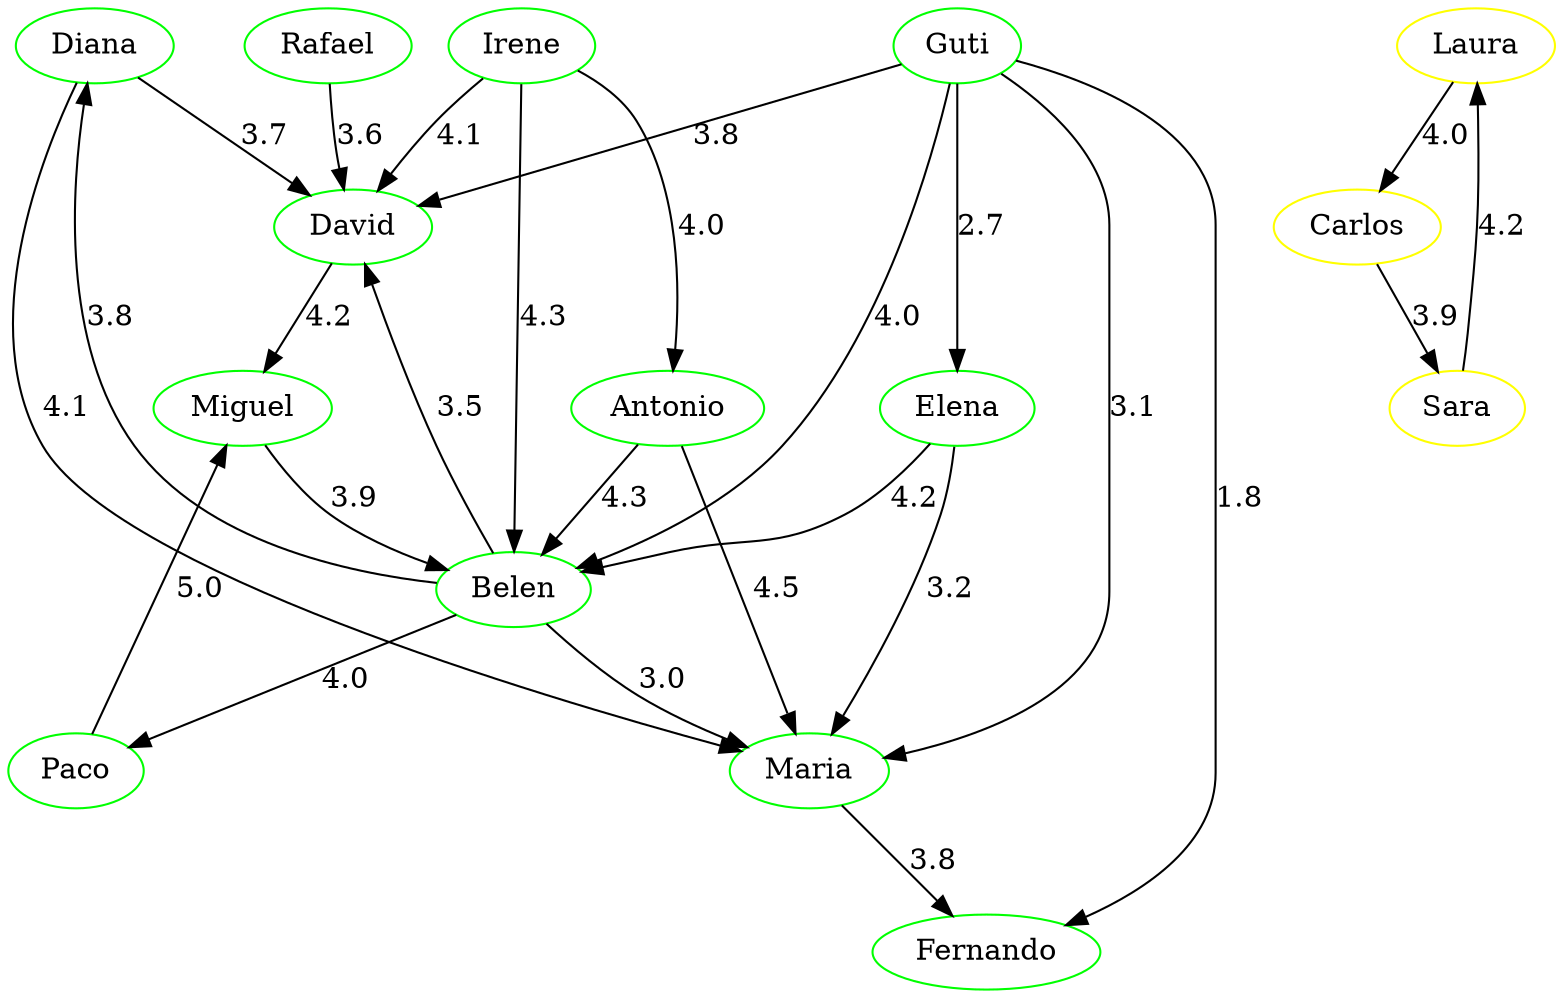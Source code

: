 strict digraph G {
  1 [ color="green" label="Diana" ];
  2 [ color="green" label="Guti" ];
  3 [ color="green" label="David" ];
  4 [ color="green" label="Miguel" ];
  5 [ color="green" label="Belen" ];
  6 [ color="green" label="Rafael" ];
  7 [ color="green" label="Paco" ];
  8 [ color="green" label="Elena" ];
  9 [ color="green" label="Fernando" ];
  10 [ color="green" label="Irene" ];
  11 [ color="green" label="Antonio" ];
  12 [ color="green" label="Maria" ];
  13 [ color="yellow" label="Laura" ];
  14 [ color="yellow" label="Carlos" ];
  15 [ color="yellow" label="Sara" ];
  2 -> 5 [ color="black" label="4.0" ];
  1 -> 3 [ color="black" label="3.7" ];
  3 -> 4 [ color="black" label="4.2" ];
  5 -> 1 [ color="black" label="3.8" ];
  1 -> 12 [ color="black" label="4.1" ];
  10 -> 5 [ color="black" label="4.3" ];
  2 -> 3 [ color="black" label="3.8" ];
  2 -> 8 [ color="black" label="2.7" ];
  2 -> 12 [ color="black" label="3.1" ];
  11 -> 12 [ color="black" label="4.5" ];
  2 -> 9 [ color="black" label="1.8" ];
  4 -> 5 [ color="black" label="3.9" ];
  5 -> 7 [ color="black" label="4.0" ];
  5 -> 12 [ color="black" label="3.0" ];
  6 -> 3 [ color="black" label="3.6" ];
  8 -> 5 [ color="black" label="4.2" ];
  5 -> 3 [ color="black" label="3.5" ];
  10 -> 11 [ color="black" label="4.0" ];
  7 -> 4 [ color="black" label="5.0" ];
  11 -> 5 [ color="black" label="4.3" ];
  12 -> 9 [ color="black" label="3.8" ];
  10 -> 3 [ color="black" label="4.1" ];
  8 -> 12 [ color="black" label="3.2" ];
  13 -> 14 [ color="black" label="4.0" ];
  14 -> 15 [ color="black" label="3.9" ];
  15 -> 13 [ color="black" label="4.2" ];
}
